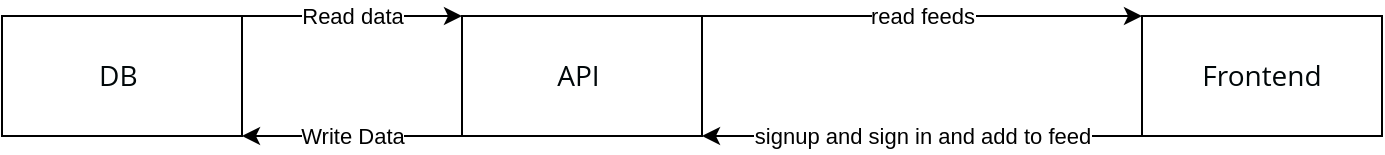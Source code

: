<mxfile version="17.4.0" type="device"><diagram id="0QWAd7y2Bfew_lgmV5Bw" name="Page-1"><mxGraphModel dx="2272" dy="762" grid="1" gridSize="10" guides="1" tooltips="1" connect="1" arrows="1" fold="1" page="1" pageScale="1" pageWidth="850" pageHeight="1100" math="0" shadow="0"><root><mxCell id="0"/><mxCell id="1" parent="0"/><mxCell id="grrShhhaJWi-516NXILk-1" value="&lt;span style=&quot;color: rgb(0 , 7 , 9) ; font-family: &amp;#34;open sans&amp;#34; , sans-serif ; font-size: 14px ; text-align: left ; background-color: rgb(255 , 255 , 255)&quot;&gt;DB&amp;nbsp;&lt;/span&gt;" style="rounded=0;whiteSpace=wrap;html=1;" vertex="1" parent="1"><mxGeometry x="-780" y="250" width="120" height="60" as="geometry"/></mxCell><mxCell id="grrShhhaJWi-516NXILk-2" value="&lt;span style=&quot;color: rgb(0 , 7 , 9) ; font-family: &amp;#34;open sans&amp;#34; , sans-serif ; font-size: 14px ; text-align: left ; background-color: rgb(255 , 255 , 255)&quot;&gt;API&amp;nbsp;&lt;/span&gt;" style="rounded=0;whiteSpace=wrap;html=1;" vertex="1" parent="1"><mxGeometry x="-550" y="250" width="120" height="60" as="geometry"/></mxCell><mxCell id="grrShhhaJWi-516NXILk-3" value="&lt;span style=&quot;color: rgb(0 , 7 , 9) ; font-family: &amp;#34;open sans&amp;#34; , sans-serif ; font-size: 14px ; text-align: left ; background-color: rgb(255 , 255 , 255)&quot;&gt;Frontend&lt;/span&gt;" style="rounded=0;whiteSpace=wrap;html=1;" vertex="1" parent="1"><mxGeometry x="-210" y="250" width="120" height="60" as="geometry"/></mxCell><mxCell id="grrShhhaJWi-516NXILk-11" value="" style="endArrow=classic;html=1;rounded=0;entryX=1;entryY=1;entryDx=0;entryDy=0;exitX=0;exitY=1;exitDx=0;exitDy=0;" edge="1" parent="1" source="grrShhhaJWi-516NXILk-2" target="grrShhhaJWi-516NXILk-1"><mxGeometry relative="1" as="geometry"><mxPoint x="-540" y="390" as="sourcePoint"/><mxPoint x="-440" y="390" as="targetPoint"/></mxGeometry></mxCell><mxCell id="grrShhhaJWi-516NXILk-12" value="Write Data" style="edgeLabel;resizable=0;html=1;align=center;verticalAlign=middle;" connectable="0" vertex="1" parent="grrShhhaJWi-516NXILk-11"><mxGeometry relative="1" as="geometry"/></mxCell><mxCell id="grrShhhaJWi-516NXILk-13" value="" style="endArrow=classic;html=1;rounded=0;entryX=0;entryY=0;entryDx=0;entryDy=0;exitX=1;exitY=0;exitDx=0;exitDy=0;" edge="1" parent="1" source="grrShhhaJWi-516NXILk-1" target="grrShhhaJWi-516NXILk-2"><mxGeometry relative="1" as="geometry"><mxPoint x="-550" y="210" as="sourcePoint"/><mxPoint x="-660" y="210" as="targetPoint"/></mxGeometry></mxCell><mxCell id="grrShhhaJWi-516NXILk-14" value="Read data" style="edgeLabel;resizable=0;html=1;align=center;verticalAlign=middle;" connectable="0" vertex="1" parent="grrShhhaJWi-516NXILk-13"><mxGeometry relative="1" as="geometry"/></mxCell><mxCell id="grrShhhaJWi-516NXILk-18" value="" style="endArrow=classic;html=1;rounded=0;entryX=0;entryY=0;entryDx=0;entryDy=0;exitX=1;exitY=0;exitDx=0;exitDy=0;" edge="1" parent="1" source="grrShhhaJWi-516NXILk-2" target="grrShhhaJWi-516NXILk-3"><mxGeometry relative="1" as="geometry"><mxPoint x="-540" y="390" as="sourcePoint"/><mxPoint x="-440" y="390" as="targetPoint"/></mxGeometry></mxCell><mxCell id="grrShhhaJWi-516NXILk-19" value="read feeds" style="edgeLabel;resizable=0;html=1;align=center;verticalAlign=middle;" connectable="0" vertex="1" parent="grrShhhaJWi-516NXILk-18"><mxGeometry relative="1" as="geometry"/></mxCell><mxCell id="grrShhhaJWi-516NXILk-20" value="" style="endArrow=classic;html=1;rounded=0;entryX=1;entryY=1;entryDx=0;entryDy=0;exitX=0;exitY=1;exitDx=0;exitDy=0;" edge="1" parent="1" source="grrShhhaJWi-516NXILk-3" target="grrShhhaJWi-516NXILk-2"><mxGeometry relative="1" as="geometry"><mxPoint x="-420" y="330" as="sourcePoint"/><mxPoint x="-320" y="330" as="targetPoint"/></mxGeometry></mxCell><mxCell id="grrShhhaJWi-516NXILk-21" value="signup and sign in and add to feed" style="edgeLabel;resizable=0;html=1;align=center;verticalAlign=middle;" connectable="0" vertex="1" parent="grrShhhaJWi-516NXILk-20"><mxGeometry relative="1" as="geometry"/></mxCell></root></mxGraphModel></diagram></mxfile>